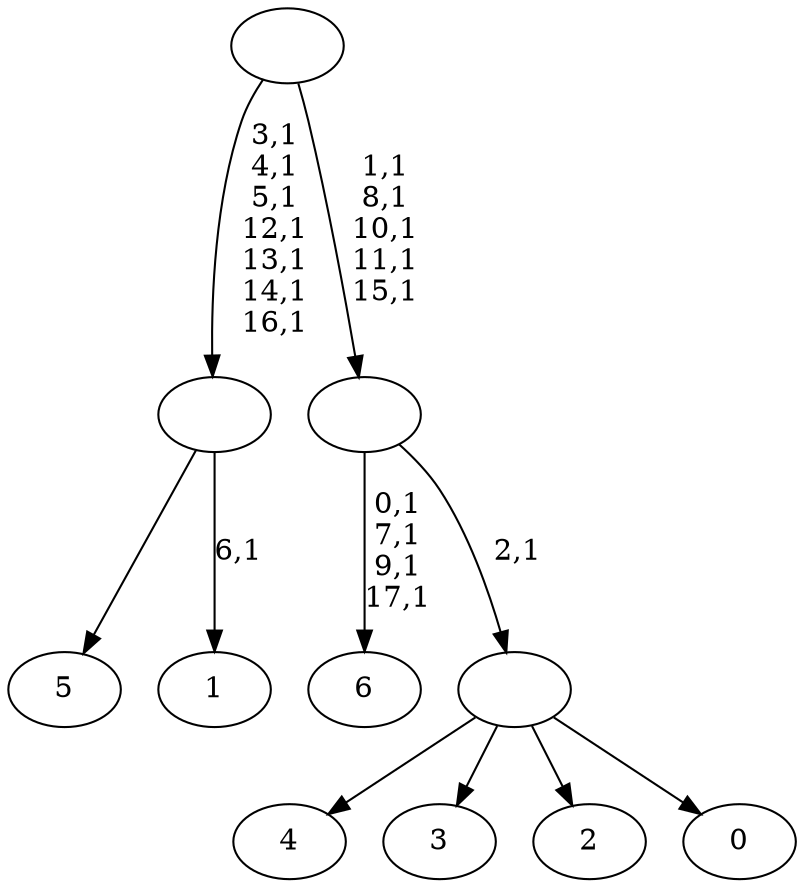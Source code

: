 digraph T {
	25 [label="6"]
	20 [label="5"]
	19 [label="4"]
	18 [label="3"]
	17 [label="2"]
	16 [label="1"]
	14 [label=""]
	7 [label="0"]
	6 [label=""]
	5 [label=""]
	0 [label=""]
	14 -> 16 [label="6,1"]
	14 -> 20 [label=""]
	6 -> 19 [label=""]
	6 -> 18 [label=""]
	6 -> 17 [label=""]
	6 -> 7 [label=""]
	5 -> 25 [label="0,1\n7,1\n9,1\n17,1"]
	5 -> 6 [label="2,1"]
	0 -> 5 [label="1,1\n8,1\n10,1\n11,1\n15,1"]
	0 -> 14 [label="3,1\n4,1\n5,1\n12,1\n13,1\n14,1\n16,1"]
}
